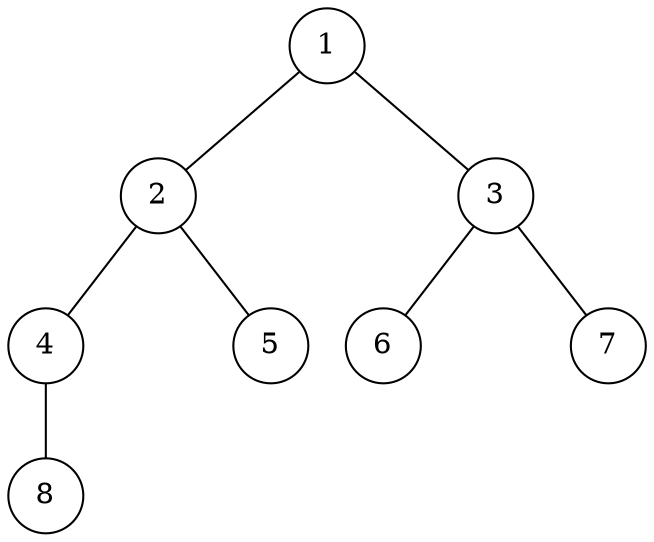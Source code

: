 graph bin_tree {
    node [shape=circle];

    1 -- 2, 3;

    2 -- 4;
    2 -- m2 [weight=10 style="invis"];
    2 -- 5;

    3 -- 6;
    3 -- m3 [weight=10 style="invis"];
    3 -- 7;

    4 -- 8;

    // style="dashed",
    m2, m3 [label="", style="invis"]
}